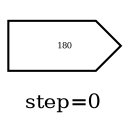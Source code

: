 digraph {
  graph  [labelloc=bottom,labeljust=left,fontsize="10",label="step=0"];
  "180" [shape=cds,peripheries="1",label=<<FONT POINT-SIZE='4'>180</FONT>>,labelfontcolor=black,color=black];
}